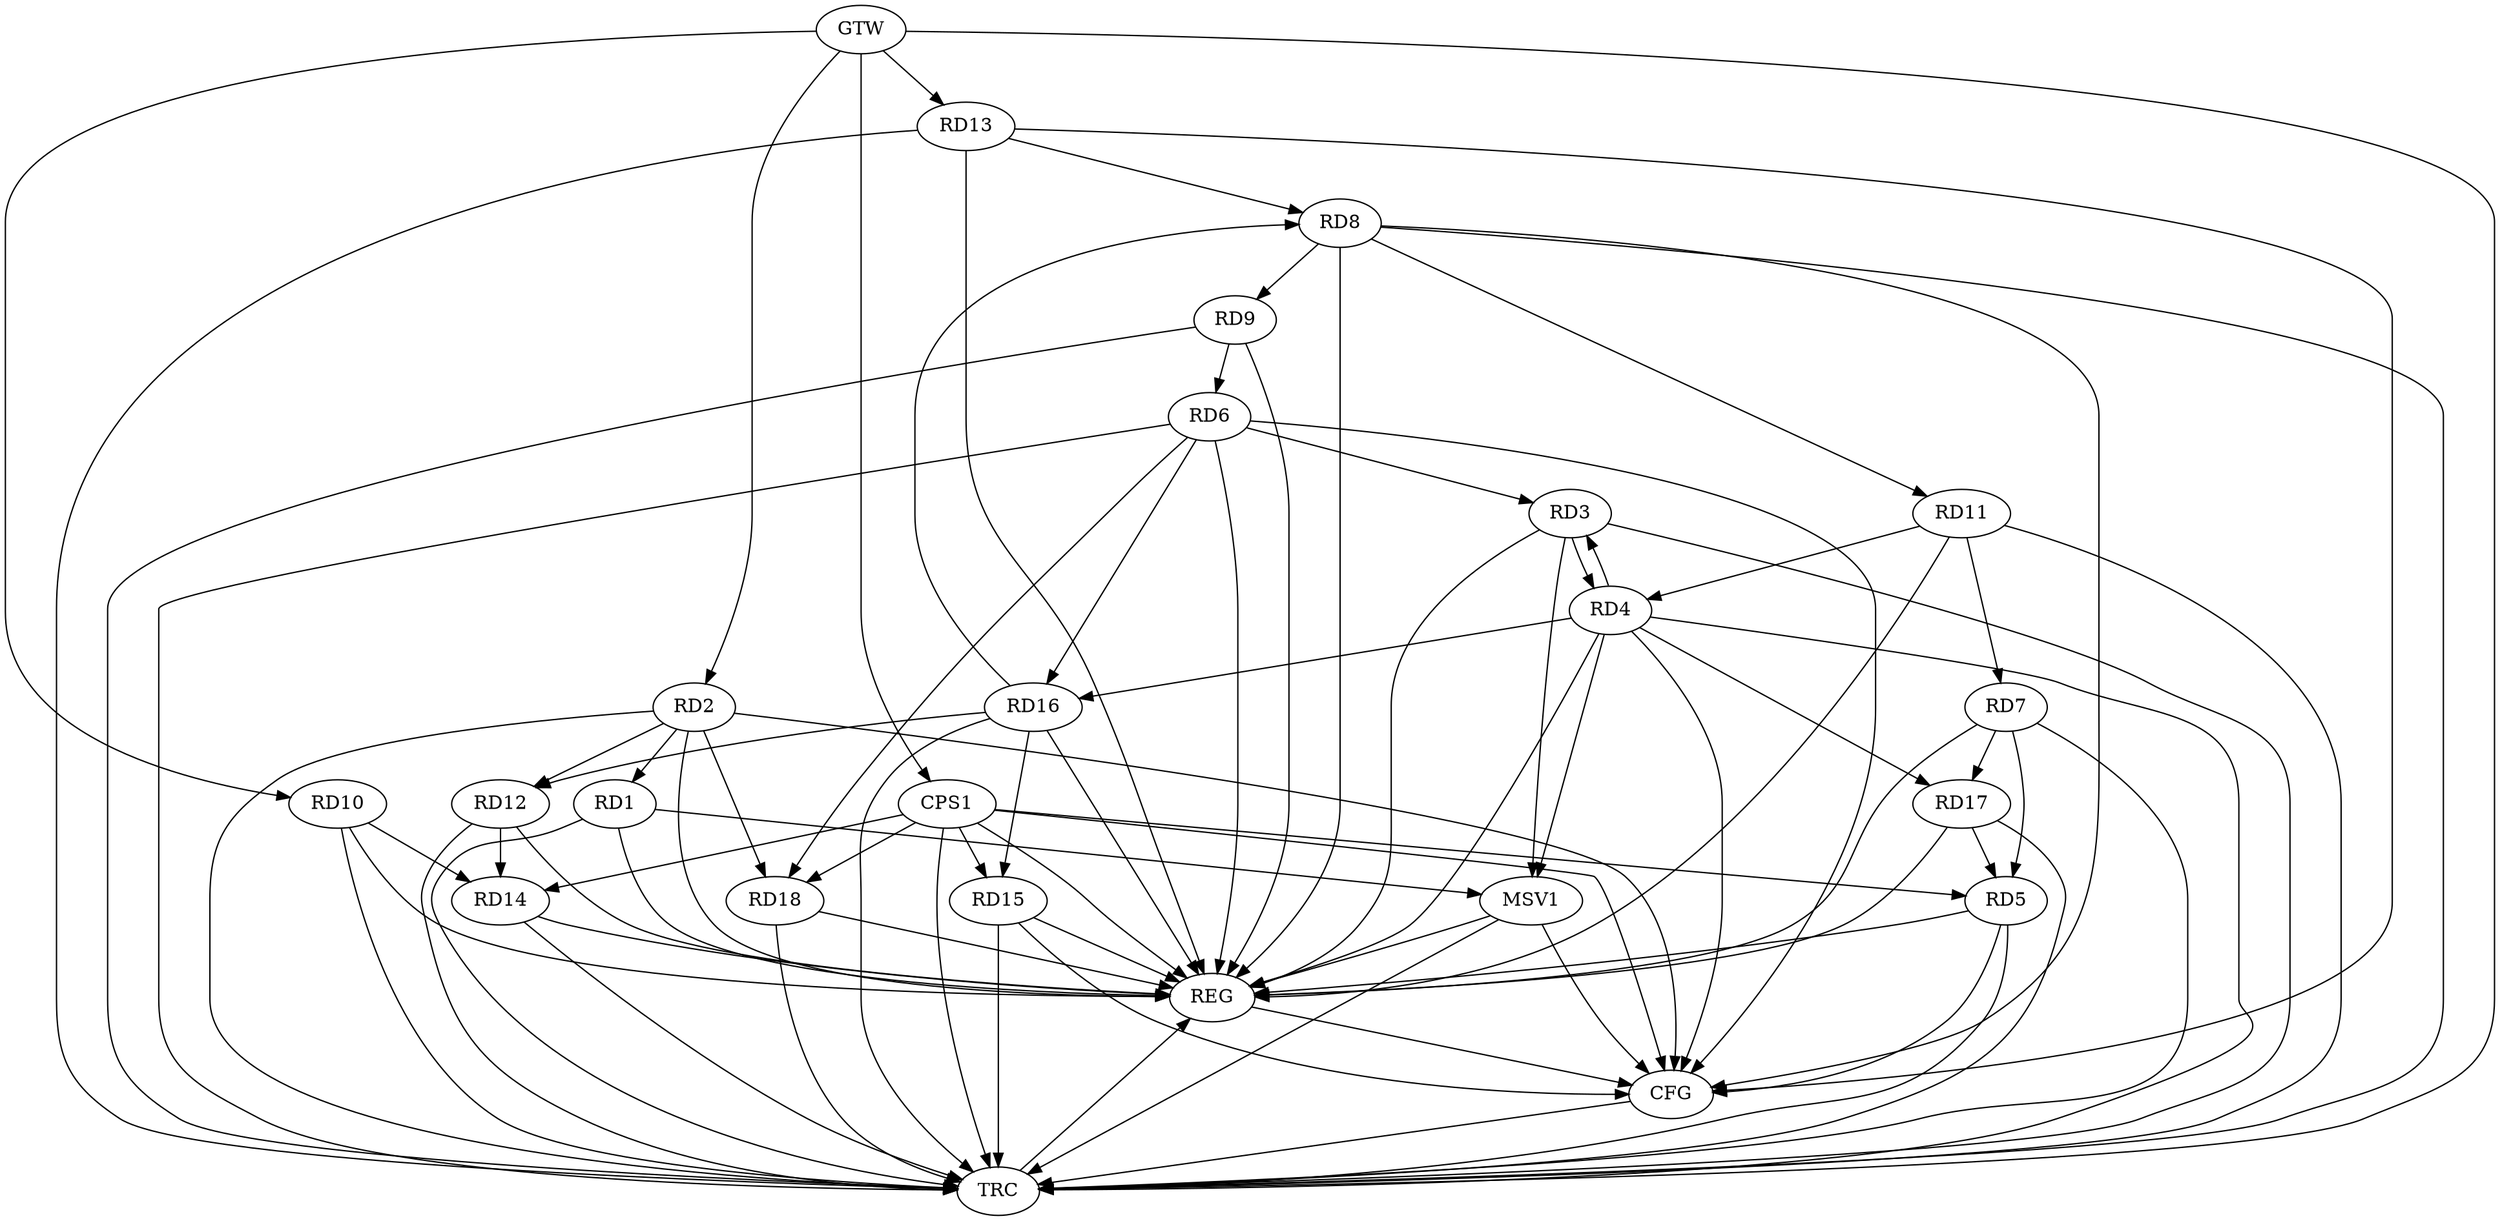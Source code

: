 strict digraph G {
  RD1 [ label="RD1" ];
  RD2 [ label="RD2" ];
  RD3 [ label="RD3" ];
  RD4 [ label="RD4" ];
  RD5 [ label="RD5" ];
  RD6 [ label="RD6" ];
  RD7 [ label="RD7" ];
  RD8 [ label="RD8" ];
  RD9 [ label="RD9" ];
  RD10 [ label="RD10" ];
  RD11 [ label="RD11" ];
  RD12 [ label="RD12" ];
  RD13 [ label="RD13" ];
  RD14 [ label="RD14" ];
  RD15 [ label="RD15" ];
  RD16 [ label="RD16" ];
  RD17 [ label="RD17" ];
  RD18 [ label="RD18" ];
  CPS1 [ label="CPS1" ];
  GTW [ label="GTW" ];
  REG [ label="REG" ];
  CFG [ label="CFG" ];
  TRC [ label="TRC" ];
  MSV1 [ label="MSV1" ];
  RD2 -> RD1;
  RD2 -> RD12;
  RD2 -> RD18;
  RD3 -> RD4;
  RD4 -> RD3;
  RD6 -> RD3;
  RD11 -> RD4;
  RD4 -> RD16;
  RD4 -> RD17;
  RD7 -> RD5;
  RD17 -> RD5;
  RD9 -> RD6;
  RD6 -> RD16;
  RD6 -> RD18;
  RD11 -> RD7;
  RD7 -> RD17;
  RD8 -> RD9;
  RD8 -> RD11;
  RD13 -> RD8;
  RD16 -> RD8;
  RD10 -> RD14;
  RD12 -> RD14;
  RD16 -> RD12;
  RD16 -> RD15;
  CPS1 -> RD5;
  CPS1 -> RD14;
  CPS1 -> RD15;
  CPS1 -> RD18;
  GTW -> RD2;
  GTW -> RD10;
  GTW -> RD13;
  GTW -> CPS1;
  RD1 -> REG;
  RD2 -> REG;
  RD3 -> REG;
  RD4 -> REG;
  RD5 -> REG;
  RD6 -> REG;
  RD7 -> REG;
  RD8 -> REG;
  RD9 -> REG;
  RD10 -> REG;
  RD11 -> REG;
  RD12 -> REG;
  RD13 -> REG;
  RD14 -> REG;
  RD15 -> REG;
  RD16 -> REG;
  RD17 -> REG;
  RD18 -> REG;
  CPS1 -> REG;
  RD6 -> CFG;
  RD8 -> CFG;
  CPS1 -> CFG;
  RD4 -> CFG;
  RD5 -> CFG;
  RD13 -> CFG;
  RD2 -> CFG;
  RD15 -> CFG;
  REG -> CFG;
  RD1 -> TRC;
  RD2 -> TRC;
  RD3 -> TRC;
  RD4 -> TRC;
  RD5 -> TRC;
  RD6 -> TRC;
  RD7 -> TRC;
  RD8 -> TRC;
  RD9 -> TRC;
  RD10 -> TRC;
  RD11 -> TRC;
  RD12 -> TRC;
  RD13 -> TRC;
  RD14 -> TRC;
  RD15 -> TRC;
  RD16 -> TRC;
  RD17 -> TRC;
  RD18 -> TRC;
  CPS1 -> TRC;
  GTW -> TRC;
  CFG -> TRC;
  TRC -> REG;
  RD1 -> MSV1;
  RD3 -> MSV1;
  RD4 -> MSV1;
  MSV1 -> REG;
  MSV1 -> TRC;
  MSV1 -> CFG;
}
